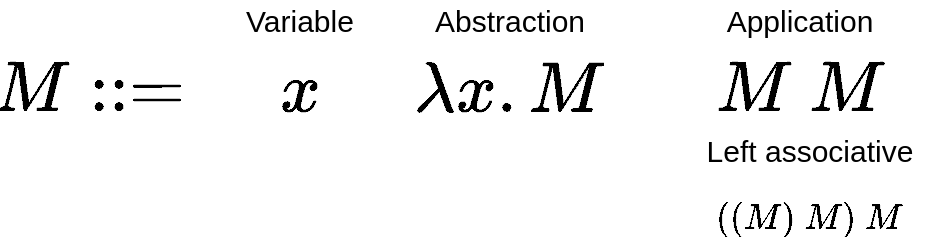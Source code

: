 <mxfile>
    <diagram id="Vp7pahBWI1AMd1UNvQCL" name="Page-1">
        <mxGraphModel dx="827" dy="410" grid="1" gridSize="10" guides="1" tooltips="1" connect="1" arrows="1" fold="1" page="1" pageScale="1" pageWidth="850" pageHeight="1100" math="1" shadow="0">
            <root>
                <mxCell id="0"/>
                <mxCell id="1" parent="0"/>
                <mxCell id="2" value="$$M ::=$$" style="text;html=1;strokeColor=none;fillColor=none;align=center;verticalAlign=middle;whiteSpace=wrap;rounded=0;fontSize=30;" vertex="1" parent="1">
                    <mxGeometry x="90" y="50" width="90" height="70" as="geometry"/>
                </mxCell>
                <mxCell id="3" value="$$\lambda x.M$$" style="text;html=1;strokeColor=none;fillColor=none;align=center;verticalAlign=middle;whiteSpace=wrap;rounded=0;fontSize=30;" vertex="1" parent="1">
                    <mxGeometry x="290" y="50" width="110" height="70" as="geometry"/>
                </mxCell>
                <mxCell id="4" value="$$M \ M$$" style="text;html=1;strokeColor=none;fillColor=none;align=center;verticalAlign=middle;whiteSpace=wrap;rounded=0;fontSize=30;" vertex="1" parent="1">
                    <mxGeometry x="440" y="50" width="100" height="70" as="geometry"/>
                </mxCell>
                <mxCell id="5" value="$$x$$" style="text;html=1;strokeColor=none;fillColor=none;align=center;verticalAlign=middle;whiteSpace=wrap;rounded=0;fontSize=30;" vertex="1" parent="1">
                    <mxGeometry x="210" y="50" width="60" height="70" as="geometry"/>
                </mxCell>
                <mxCell id="6" value="Variable" style="text;html=1;strokeColor=none;fillColor=none;align=center;verticalAlign=middle;whiteSpace=wrap;rounded=0;fontSize=15;" vertex="1" parent="1">
                    <mxGeometry x="210" y="40" width="60" height="20" as="geometry"/>
                </mxCell>
                <mxCell id="7" value="Abstraction" style="text;html=1;strokeColor=none;fillColor=none;align=center;verticalAlign=middle;whiteSpace=wrap;rounded=0;fontSize=15;" vertex="1" parent="1">
                    <mxGeometry x="315" y="40" width="60" height="20" as="geometry"/>
                </mxCell>
                <mxCell id="8" value="Application" style="text;html=1;strokeColor=none;fillColor=none;align=center;verticalAlign=middle;whiteSpace=wrap;rounded=0;fontSize=15;" vertex="1" parent="1">
                    <mxGeometry x="460" y="40" width="60" height="20" as="geometry"/>
                </mxCell>
                <mxCell id="10" value="Left associative&lt;br&gt;$$((M) \ M) \ M$$" style="text;html=1;strokeColor=none;fillColor=none;align=center;verticalAlign=middle;whiteSpace=wrap;rounded=0;fontSize=15;" vertex="1" parent="1">
                    <mxGeometry x="425" y="130" width="140" height="20" as="geometry"/>
                </mxCell>
            </root>
        </mxGraphModel>
    </diagram>
</mxfile>